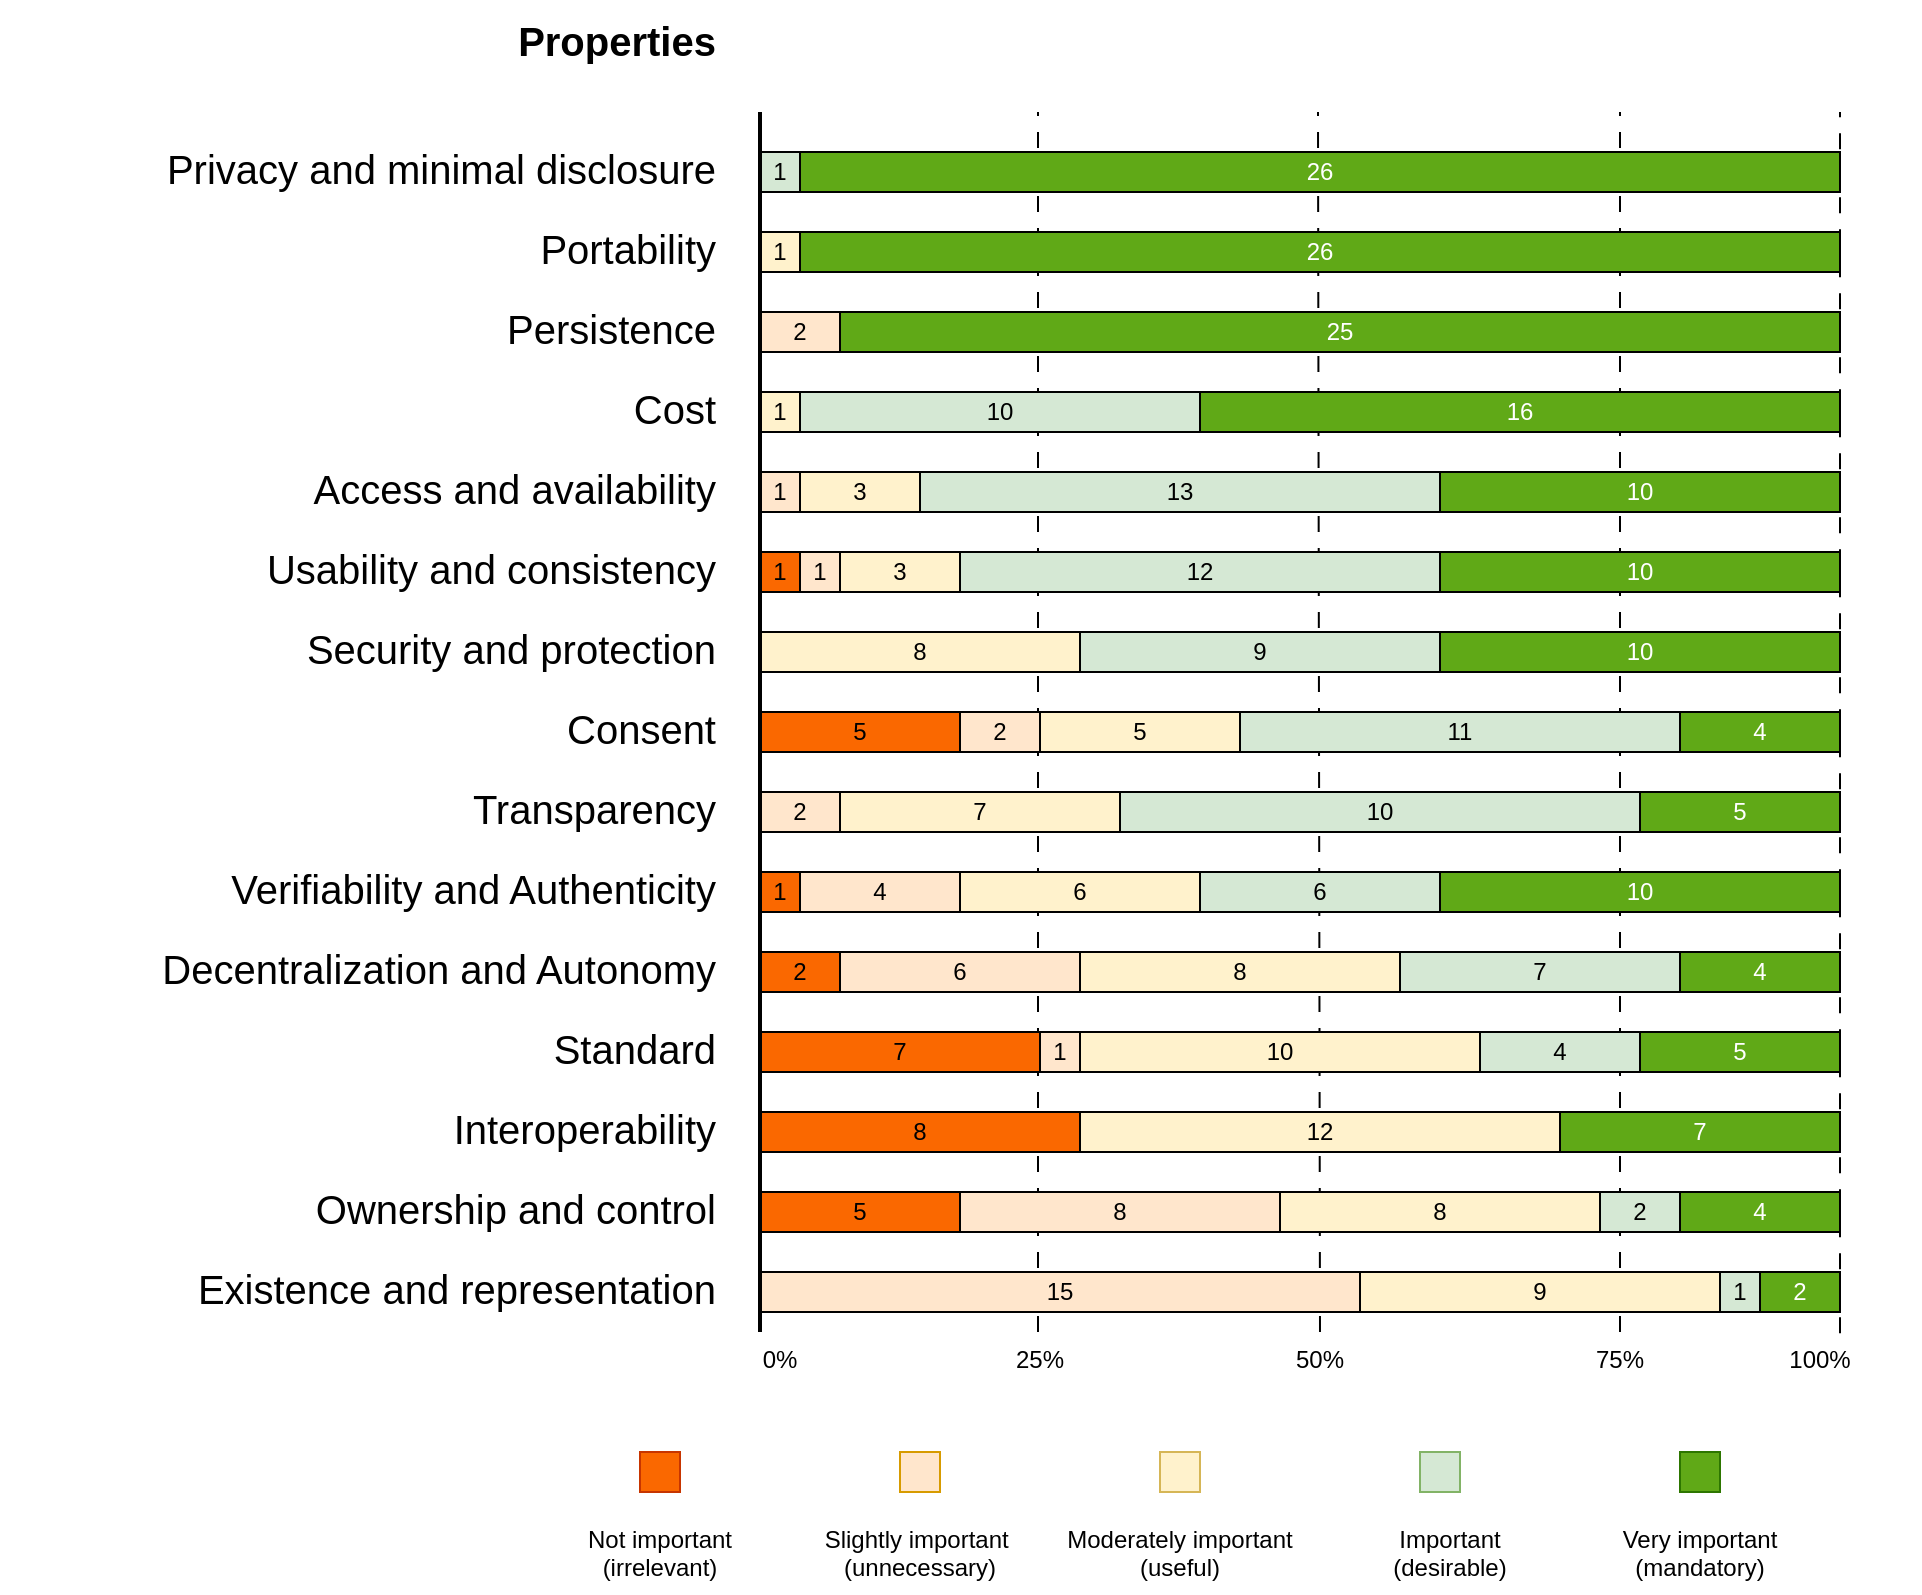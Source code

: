 <mxfile version="26.0.15">
  <diagram name="Page-1" id="7t1NBV1IFznhwAwAsxn2">
    <mxGraphModel dx="840" dy="935" grid="1" gridSize="10" guides="1" tooltips="1" connect="1" arrows="1" fold="1" page="1" pageScale="1" pageWidth="850" pageHeight="1100" math="0" shadow="0">
      <root>
        <mxCell id="0" />
        <mxCell id="1" parent="0" />
        <mxCell id="Hnf8UpVt7OJy6dkn5n5H-1" value="" style="endArrow=none;html=1;rounded=0;strokeWidth=1;dashed=1;dashPattern=8 8;exitX=0.6;exitY=0.017;exitDx=0;exitDy=0;exitPerimeter=0;strokeColor=#000000;" parent="1" source="Hnf8UpVt7OJy6dkn5n5H-64" edge="1">
          <mxGeometry width="50" height="50" relative="1" as="geometry">
            <mxPoint x="2590" y="860" as="sourcePoint" />
            <mxPoint x="2590" y="240" as="targetPoint" />
          </mxGeometry>
        </mxCell>
        <mxCell id="Hnf8UpVt7OJy6dkn5n5H-2" value="" style="endArrow=none;html=1;rounded=0;strokeWidth=1;dashed=1;dashPattern=8 8;exitX=0.5;exitY=0;exitDx=0;exitDy=0;strokeColor=#000000;" parent="1" source="Hnf8UpVt7OJy6dkn5n5H-62" edge="1">
          <mxGeometry width="50" height="50" relative="1" as="geometry">
            <mxPoint x="2330" y="860" as="sourcePoint" />
            <mxPoint x="2329" y="240" as="targetPoint" />
          </mxGeometry>
        </mxCell>
        <mxCell id="Hnf8UpVt7OJy6dkn5n5H-3" value="" style="endArrow=none;html=1;rounded=0;strokeWidth=1;dashed=1;dashPattern=8 8;strokeColor=#000000;" parent="1" edge="1">
          <mxGeometry width="50" height="50" relative="1" as="geometry">
            <mxPoint x="2189" y="850" as="sourcePoint" />
            <mxPoint x="2189" y="240" as="targetPoint" />
          </mxGeometry>
        </mxCell>
        <mxCell id="Hnf8UpVt7OJy6dkn5n5H-4" value="" style="endArrow=none;html=1;rounded=0;strokeWidth=1;dashed=1;dashPattern=8 8;exitX=0.5;exitY=0;exitDx=0;exitDy=0;strokeColor=#000000;" parent="1" source="Hnf8UpVt7OJy6dkn5n5H-63" edge="1">
          <mxGeometry width="50" height="50" relative="1" as="geometry">
            <mxPoint x="2480.82" y="840" as="sourcePoint" />
            <mxPoint x="2480" y="240" as="targetPoint" />
          </mxGeometry>
        </mxCell>
        <mxCell id="Hnf8UpVt7OJy6dkn5n5H-5" value="&lt;div style=&quot;line-height: 200%;&quot; align=&quot;right&quot;&gt;&lt;b&gt;&lt;font style=&quot;font-size: 20px; line-height: 200%;&quot;&gt;Properties&lt;/font&gt;&lt;/b&gt;&lt;/div&gt;&lt;div align=&quot;right&quot;&gt;&lt;font style=&quot;font-size: 20px;&quot;&gt;&lt;br&gt;&lt;/font&gt;&lt;/div&gt;&lt;div style=&quot;line-height: 200%;&quot; align=&quot;right&quot;&gt;&lt;div style=&quot;line-height: 200%;&quot; align=&quot;right&quot;&gt;&lt;font style=&quot;font-size: 20px; line-height: 200%;&quot;&gt;Privacy and minimal disclosure&lt;/font&gt;&lt;div style=&quot;line-height: 200%;&quot; align=&quot;right&quot;&gt;&lt;font style=&quot;font-size: 20px; line-height: 200%;&quot;&gt;Portability&lt;/font&gt;&lt;div style=&quot;line-height: 200%;&quot; align=&quot;right&quot;&gt;&lt;font style=&quot;font-size: 20px; line-height: 200%;&quot;&gt;Persistence&lt;/font&gt;&lt;div style=&quot;line-height: 200%;&quot; align=&quot;right&quot;&gt;&lt;font style=&quot;font-size: 20px; line-height: 200%;&quot;&gt;Cost&lt;/font&gt;&lt;div style=&quot;line-height: 200%;&quot; align=&quot;right&quot;&gt;&lt;font style=&quot;font-size: 20px; line-height: 200%;&quot;&gt;Access and availability&lt;/font&gt;&lt;div style=&quot;line-height: 200%;&quot; align=&quot;right&quot;&gt;&lt;font style=&quot;font-size: 20px; line-height: 200%;&quot;&gt;Usability and consistency&lt;/font&gt;&lt;div style=&quot;line-height: 200%;&quot; align=&quot;right&quot;&gt;&lt;font style=&quot;font-size: 20px; line-height: 200%;&quot;&gt;Security and protection&lt;/font&gt;&lt;div style=&quot;line-height: 200%;&quot; align=&quot;right&quot;&gt;&lt;font style=&quot;font-size: 20px; line-height: 200%;&quot;&gt;Consent&lt;/font&gt;&lt;/div&gt;&lt;div style=&quot;line-height: 200%;&quot; align=&quot;right&quot;&gt;&lt;font style=&quot;font-size: 20px; line-height: 200%;&quot;&gt;Transparency&lt;/font&gt;&lt;div style=&quot;line-height: 200%;&quot; align=&quot;right&quot;&gt;&lt;font style=&quot;font-size: 20px; line-height: 200%;&quot;&gt;Verifiability and Authenticity&lt;/font&gt;&lt;div style=&quot;line-height: 200%;&quot; align=&quot;right&quot;&gt;&lt;font style=&quot;font-size: 20px; line-height: 200%;&quot;&gt;Decentralization and Autonomy&lt;/font&gt;&lt;/div&gt;&lt;div style=&quot;line-height: 200%;&quot; align=&quot;right&quot;&gt;&lt;font style=&quot;font-size: 20px; line-height: 200%;&quot;&gt;Standard&lt;/font&gt;&lt;/div&gt;&lt;div style=&quot;line-height: 200%;&quot; align=&quot;right&quot;&gt;&lt;div style=&quot;line-height: 200%;&quot; align=&quot;right&quot;&gt;&lt;font style=&quot;font-size: 20px; line-height: 200%;&quot;&gt;Interoperability&lt;/font&gt;&lt;div style=&quot;line-height: 200%;&quot; align=&quot;right&quot;&gt;&lt;font style=&quot;font-size: 20px; line-height: 200%;&quot;&gt;Ownership and control&lt;/font&gt;&lt;/div&gt;&lt;/div&gt;&lt;/div&gt;&lt;/div&gt;&lt;/div&gt;&lt;/div&gt;&lt;/div&gt;&lt;/div&gt;&lt;/div&gt;&lt;/div&gt;&lt;/div&gt;&lt;/div&gt;&lt;font style=&quot;font-size: 20px; line-height: 200%;&quot;&gt;Existence and representation&lt;/font&gt;&lt;/div&gt;" style="rounded=1;whiteSpace=wrap;html=1;align=right;fillColor=none;strokeColor=none;strokeWidth=2;" parent="1" vertex="1">
          <mxGeometry x="1670" y="310" width="360" height="412.5" as="geometry" />
        </mxCell>
        <mxCell id="Hnf8UpVt7OJy6dkn5n5H-6" value="1" style="rounded=0;whiteSpace=wrap;html=1;fillColor=#fff2cc;strokeColor=#000000;strokeWidth=1;" parent="1" vertex="1">
          <mxGeometry x="2050" y="300" width="20" height="20" as="geometry" />
        </mxCell>
        <mxCell id="Hnf8UpVt7OJy6dkn5n5H-7" value="1" style="rounded=0;whiteSpace=wrap;html=1;fillColor=#ffe6cc;strokeColor=#000000;strokeWidth=1;" parent="1" vertex="1">
          <mxGeometry x="2050" y="420" width="20" height="20" as="geometry" />
        </mxCell>
        <mxCell id="Hnf8UpVt7OJy6dkn5n5H-8" value="8" style="rounded=0;whiteSpace=wrap;html=1;fillColor=#fff2cc;strokeColor=#000000;strokeWidth=1;" parent="1" vertex="1">
          <mxGeometry x="2210" y="660" width="160" height="20" as="geometry" />
        </mxCell>
        <mxCell id="Hnf8UpVt7OJy6dkn5n5H-9" value="2" style="rounded=0;whiteSpace=wrap;html=1;fillColor=#ffe6cc;strokeColor=#000000;strokeWidth=1;" parent="1" vertex="1">
          <mxGeometry x="2150" y="540" width="40" height="20" as="geometry" />
        </mxCell>
        <mxCell id="Hnf8UpVt7OJy6dkn5n5H-10" value="7" style="rounded=0;whiteSpace=wrap;html=1;fillColor=#fff2cc;strokeColor=#000000;strokeWidth=1;" parent="1" vertex="1">
          <mxGeometry x="2090" y="580" width="140" height="20" as="geometry" />
        </mxCell>
        <mxCell id="Hnf8UpVt7OJy6dkn5n5H-11" value="4" style="rounded=0;whiteSpace=wrap;html=1;fillColor=#ffe6cc;strokeColor=#000000;strokeWidth=1;" parent="1" vertex="1">
          <mxGeometry x="2070" y="620" width="80" height="20" as="geometry" />
        </mxCell>
        <mxCell id="Hnf8UpVt7OJy6dkn5n5H-12" value="6" style="rounded=0;whiteSpace=wrap;html=1;fillColor=#ffe6cc;strokeColor=#000000;strokeWidth=1;" parent="1" vertex="1">
          <mxGeometry x="2090" y="660" width="120" height="20" as="geometry" />
        </mxCell>
        <mxCell id="Hnf8UpVt7OJy6dkn5n5H-13" value="2" style="rounded=0;whiteSpace=wrap;html=1;fillColor=#fa6800;strokeColor=#000000;fontColor=#000000;strokeWidth=1;" parent="1" vertex="1">
          <mxGeometry x="2050" y="660" width="40" height="20" as="geometry" />
        </mxCell>
        <mxCell id="Hnf8UpVt7OJy6dkn5n5H-14" value="7" style="rounded=0;whiteSpace=wrap;html=1;fillColor=#fa6800;strokeColor=#000000;fontColor=#000000;strokeWidth=1;" parent="1" vertex="1">
          <mxGeometry x="2050" y="700" width="140" height="20" as="geometry" />
        </mxCell>
        <mxCell id="Hnf8UpVt7OJy6dkn5n5H-15" value="8" style="rounded=0;whiteSpace=wrap;html=1;fillColor=#ffe6cc;strokeColor=#000000;strokeWidth=1;" parent="1" vertex="1">
          <mxGeometry x="2150" y="780" width="160" height="20" as="geometry" />
        </mxCell>
        <mxCell id="Hnf8UpVt7OJy6dkn5n5H-16" value="5" style="rounded=0;whiteSpace=wrap;html=1;fillColor=#fa6800;strokeColor=#000000;fontColor=#000000;strokeWidth=1;" parent="1" vertex="1">
          <mxGeometry x="2050" y="780" width="100" height="20" as="geometry" />
        </mxCell>
        <mxCell id="Hnf8UpVt7OJy6dkn5n5H-17" value="1" style="rounded=0;whiteSpace=wrap;html=1;fillColor=#ffe6cc;strokeColor=#000000;strokeWidth=1;" parent="1" vertex="1">
          <mxGeometry x="2190" y="700" width="20" height="20" as="geometry" />
        </mxCell>
        <mxCell id="Hnf8UpVt7OJy6dkn5n5H-18" value="2" style="rounded=0;whiteSpace=wrap;html=1;fillColor=#ffe6cc;strokeColor=#000000;strokeWidth=1;" parent="1" vertex="1">
          <mxGeometry x="2050" y="340" width="40" height="20" as="geometry" />
        </mxCell>
        <mxCell id="Hnf8UpVt7OJy6dkn5n5H-19" value="6" style="rounded=0;whiteSpace=wrap;html=1;fillColor=#fff2cc;strokeColor=#000000;strokeWidth=1;" parent="1" vertex="1">
          <mxGeometry x="2150" y="620" width="120" height="20" as="geometry" />
        </mxCell>
        <mxCell id="Hnf8UpVt7OJy6dkn5n5H-20" value="8" style="rounded=0;whiteSpace=wrap;html=1;fillColor=#fff2cc;strokeColor=#000000;strokeWidth=1;" parent="1" vertex="1">
          <mxGeometry x="2050" y="500" width="160" height="20" as="geometry" />
        </mxCell>
        <mxCell id="Hnf8UpVt7OJy6dkn5n5H-21" value="&lt;div&gt;5&lt;/div&gt;" style="rounded=0;whiteSpace=wrap;html=1;fillColor=#fff2cc;strokeColor=#000000;strokeWidth=1;" parent="1" vertex="1">
          <mxGeometry x="2190" y="540" width="100" height="20" as="geometry" />
        </mxCell>
        <mxCell id="Hnf8UpVt7OJy6dkn5n5H-22" value="1" style="rounded=0;whiteSpace=wrap;html=1;fillColor=#fff2cc;strokeColor=#000000;strokeWidth=1;" parent="1" vertex="1">
          <mxGeometry x="2050" y="380" width="20" height="20" as="geometry" />
        </mxCell>
        <mxCell id="Hnf8UpVt7OJy6dkn5n5H-23" value="1" style="rounded=0;whiteSpace=wrap;html=1;fillColor=#d5e8d4;strokeColor=#000000;strokeWidth=1;" parent="1" vertex="1">
          <mxGeometry x="2050" y="260" width="20" height="20" as="geometry" />
        </mxCell>
        <mxCell id="Hnf8UpVt7OJy6dkn5n5H-24" value="3" style="rounded=0;whiteSpace=wrap;html=1;fillColor=#fff2cc;strokeColor=#000000;strokeWidth=1;" parent="1" vertex="1">
          <mxGeometry x="2070" y="420" width="60" height="20" as="geometry" />
        </mxCell>
        <mxCell id="Hnf8UpVt7OJy6dkn5n5H-25" value="10" style="rounded=0;whiteSpace=wrap;html=1;fillColor=#fff2cc;strokeColor=#000000;strokeWidth=1;" parent="1" vertex="1">
          <mxGeometry x="2210" y="700" width="200" height="20" as="geometry" />
        </mxCell>
        <mxCell id="Hnf8UpVt7OJy6dkn5n5H-26" value="8" style="rounded=0;whiteSpace=wrap;html=1;fillColor=#fff2cc;strokeColor=#000000;strokeWidth=1;" parent="1" vertex="1">
          <mxGeometry x="2310" y="780" width="160" height="20" as="geometry" />
        </mxCell>
        <mxCell id="Hnf8UpVt7OJy6dkn5n5H-27" value="12" style="rounded=0;whiteSpace=wrap;html=1;fillColor=#fff2cc;strokeColor=#000000;strokeWidth=1;" parent="1" vertex="1">
          <mxGeometry x="2210" y="740" width="240" height="20" as="geometry" />
        </mxCell>
        <mxCell id="Hnf8UpVt7OJy6dkn5n5H-28" value="10" style="rounded=0;whiteSpace=wrap;html=1;fillColor=#d5e8d4;strokeColor=#000000;strokeWidth=1;" parent="1" vertex="1">
          <mxGeometry x="2230" y="580" width="260" height="20" as="geometry" />
        </mxCell>
        <mxCell id="Hnf8UpVt7OJy6dkn5n5H-29" value="2" style="rounded=0;whiteSpace=wrap;html=1;fillColor=#d5e8d4;strokeColor=#000000;strokeWidth=1;" parent="1" vertex="1">
          <mxGeometry x="2470" y="780" width="40" height="20" as="geometry" />
        </mxCell>
        <mxCell id="Hnf8UpVt7OJy6dkn5n5H-30" value="6" style="rounded=0;whiteSpace=wrap;html=1;fillColor=#d5e8d4;strokeColor=#000000;strokeWidth=1;" parent="1" vertex="1">
          <mxGeometry x="2270" y="620" width="120" height="20" as="geometry" />
        </mxCell>
        <mxCell id="Hnf8UpVt7OJy6dkn5n5H-31" value="12" style="rounded=0;whiteSpace=wrap;html=1;fillColor=#d5e8d4;strokeColor=#000000;strokeWidth=1;" parent="1" vertex="1">
          <mxGeometry x="2150" y="460" width="240" height="20" as="geometry" />
        </mxCell>
        <mxCell id="Hnf8UpVt7OJy6dkn5n5H-32" value="11" style="rounded=0;whiteSpace=wrap;html=1;fillColor=#d5e8d4;strokeColor=#000000;strokeWidth=1;" parent="1" vertex="1">
          <mxGeometry x="2290" y="540" width="220" height="20" as="geometry" />
        </mxCell>
        <mxCell id="Hnf8UpVt7OJy6dkn5n5H-33" value="10" style="rounded=0;whiteSpace=wrap;html=1;fillColor=#d5e8d4;strokeColor=#000000;strokeWidth=1;" parent="1" vertex="1">
          <mxGeometry x="2070" y="380" width="200" height="20" as="geometry" />
        </mxCell>
        <mxCell id="Hnf8UpVt7OJy6dkn5n5H-34" value="13" style="rounded=0;whiteSpace=wrap;html=1;fillColor=#d5e8d4;strokeColor=#000000;strokeWidth=1;" parent="1" vertex="1">
          <mxGeometry x="2130" y="420" width="260" height="20" as="geometry" />
        </mxCell>
        <mxCell id="Hnf8UpVt7OJy6dkn5n5H-35" value="7" style="rounded=0;whiteSpace=wrap;html=1;fillColor=#d5e8d4;strokeColor=#000000;strokeWidth=1;" parent="1" vertex="1">
          <mxGeometry x="2370" y="660" width="140" height="20" as="geometry" />
        </mxCell>
        <mxCell id="Hnf8UpVt7OJy6dkn5n5H-36" value="9" style="rounded=0;whiteSpace=wrap;html=1;fillColor=#d5e8d4;strokeColor=#000000;strokeWidth=1;" parent="1" vertex="1">
          <mxGeometry x="2210" y="500" width="180" height="20" as="geometry" />
        </mxCell>
        <mxCell id="Hnf8UpVt7OJy6dkn5n5H-37" value="15" style="rounded=0;whiteSpace=wrap;html=1;fillColor=#ffe6cc;strokeColor=#000000;strokeWidth=1;" parent="1" vertex="1">
          <mxGeometry x="2050" y="820" width="300" height="20" as="geometry" />
        </mxCell>
        <mxCell id="Hnf8UpVt7OJy6dkn5n5H-38" value="26" style="rounded=0;whiteSpace=wrap;html=1;fillColor=#60a917;strokeColor=#000000;fontColor=#ffffff;strokeWidth=1;" parent="1" vertex="1">
          <mxGeometry x="2070" y="300" width="520" height="20" as="geometry" />
        </mxCell>
        <mxCell id="Hnf8UpVt7OJy6dkn5n5H-39" value="26" style="rounded=0;whiteSpace=wrap;html=1;fillColor=#60a917;strokeColor=#000000;fontColor=#ffffff;strokeWidth=1;" parent="1" vertex="1">
          <mxGeometry x="2070" y="260" width="520" height="20" as="geometry" />
        </mxCell>
        <mxCell id="Hnf8UpVt7OJy6dkn5n5H-40" value="10" style="rounded=0;whiteSpace=wrap;html=1;fillColor=#60a917;strokeColor=#000000;fontColor=#ffffff;strokeWidth=1;" parent="1" vertex="1">
          <mxGeometry x="2390" y="620" width="200" height="20" as="geometry" />
        </mxCell>
        <mxCell id="Hnf8UpVt7OJy6dkn5n5H-41" value="&lt;div&gt;10&lt;/div&gt;" style="rounded=0;whiteSpace=wrap;html=1;fillColor=#60a917;strokeColor=#000000;fontColor=#ffffff;strokeWidth=1;" parent="1" vertex="1">
          <mxGeometry x="2390" y="500" width="200" height="20" as="geometry" />
        </mxCell>
        <mxCell id="Hnf8UpVt7OJy6dkn5n5H-42" value="5" style="rounded=0;whiteSpace=wrap;html=1;fillColor=#60a917;strokeColor=#000000;fontColor=#ffffff;strokeWidth=1;" parent="1" vertex="1">
          <mxGeometry x="2490" y="580" width="100" height="20" as="geometry" />
        </mxCell>
        <mxCell id="Hnf8UpVt7OJy6dkn5n5H-43" value="10" style="rounded=0;whiteSpace=wrap;html=1;fillColor=#60a917;strokeColor=#000000;fontColor=#ffffff;strokeWidth=1;" parent="1" vertex="1">
          <mxGeometry x="2390" y="460" width="200" height="20" as="geometry" />
        </mxCell>
        <mxCell id="Hnf8UpVt7OJy6dkn5n5H-44" value="4" style="rounded=0;whiteSpace=wrap;html=1;fillColor=#60a917;strokeColor=#000000;fontColor=#ffffff;strokeWidth=1;" parent="1" vertex="1">
          <mxGeometry x="2510" y="540" width="80" height="20" as="geometry" />
        </mxCell>
        <mxCell id="Hnf8UpVt7OJy6dkn5n5H-45" value="2" style="rounded=0;whiteSpace=wrap;html=1;fillColor=#60a917;strokeColor=#000000;fontColor=#ffffff;strokeWidth=1;" parent="1" vertex="1">
          <mxGeometry x="2550" y="820" width="40" height="20" as="geometry" />
        </mxCell>
        <mxCell id="Hnf8UpVt7OJy6dkn5n5H-46" value="10" style="rounded=0;whiteSpace=wrap;html=1;fillColor=#60a917;strokeColor=#000000;fontColor=#ffffff;strokeWidth=1;" parent="1" vertex="1">
          <mxGeometry x="2390" y="420" width="200" height="20" as="geometry" />
        </mxCell>
        <mxCell id="Hnf8UpVt7OJy6dkn5n5H-47" value="16" style="rounded=0;whiteSpace=wrap;html=1;fillColor=#60a917;strokeColor=#000000;fontColor=#ffffff;strokeWidth=1;" parent="1" vertex="1">
          <mxGeometry x="2270" y="380" width="320" height="20" as="geometry" />
        </mxCell>
        <mxCell id="Hnf8UpVt7OJy6dkn5n5H-48" value="4" style="rounded=0;whiteSpace=wrap;html=1;fillColor=#60a917;strokeColor=#000000;fontColor=#ffffff;strokeWidth=1;" parent="1" vertex="1">
          <mxGeometry x="2510" y="660" width="80" height="20" as="geometry" />
        </mxCell>
        <mxCell id="Hnf8UpVt7OJy6dkn5n5H-49" value="5" style="rounded=0;whiteSpace=wrap;html=1;fillColor=#60a917;strokeColor=#000000;fontColor=#ffffff;strokeWidth=1;" parent="1" vertex="1">
          <mxGeometry x="2490" y="700" width="100" height="20" as="geometry" />
        </mxCell>
        <mxCell id="Hnf8UpVt7OJy6dkn5n5H-50" value="25" style="rounded=0;whiteSpace=wrap;html=1;fillColor=#60a917;strokeColor=#000000;fontColor=#ffffff;strokeWidth=1;" parent="1" vertex="1">
          <mxGeometry x="2090" y="340" width="500" height="20" as="geometry" />
        </mxCell>
        <mxCell id="Hnf8UpVt7OJy6dkn5n5H-51" value="4" style="rounded=0;whiteSpace=wrap;html=1;fillColor=#60a917;strokeColor=#000000;fontColor=#ffffff;strokeWidth=1;" parent="1" vertex="1">
          <mxGeometry x="2510" y="780" width="80" height="20" as="geometry" />
        </mxCell>
        <mxCell id="Hnf8UpVt7OJy6dkn5n5H-52" value="4" style="rounded=0;whiteSpace=wrap;html=1;fillColor=#d5e8d4;strokeColor=#000000;strokeWidth=1;" parent="1" vertex="1">
          <mxGeometry x="2410" y="700" width="80" height="20" as="geometry" />
        </mxCell>
        <mxCell id="Hnf8UpVt7OJy6dkn5n5H-53" value="7" style="rounded=0;whiteSpace=wrap;html=1;fillColor=#60a917;strokeColor=#000000;fontColor=#ffffff;strokeWidth=1;" parent="1" vertex="1">
          <mxGeometry x="2450" y="740" width="140" height="20" as="geometry" />
        </mxCell>
        <mxCell id="Hnf8UpVt7OJy6dkn5n5H-54" value="" style="rounded=0;whiteSpace=wrap;html=1;fillColor=#fa6800;strokeColor=#C73500;fontColor=#000000;" parent="1" vertex="1">
          <mxGeometry x="1990" y="910" width="20" height="20" as="geometry" />
        </mxCell>
        <mxCell id="Hnf8UpVt7OJy6dkn5n5H-55" value="" style="rounded=0;whiteSpace=wrap;html=1;fillColor=#ffe6cc;strokeColor=#d79b00;" parent="1" vertex="1">
          <mxGeometry x="2120" y="910" width="20" height="20" as="geometry" />
        </mxCell>
        <mxCell id="Hnf8UpVt7OJy6dkn5n5H-56" value="" style="rounded=0;whiteSpace=wrap;html=1;fillColor=#d5e8d4;strokeColor=#82b366;" parent="1" vertex="1">
          <mxGeometry x="2380" y="910" width="20" height="20" as="geometry" />
        </mxCell>
        <mxCell id="Hnf8UpVt7OJy6dkn5n5H-57" value="" style="rounded=0;whiteSpace=wrap;html=1;fillColor=#fff2cc;strokeColor=#d6b656;" parent="1" vertex="1">
          <mxGeometry x="2250" y="910" width="20" height="20" as="geometry" />
        </mxCell>
        <mxCell id="Hnf8UpVt7OJy6dkn5n5H-58" value="" style="rounded=0;whiteSpace=wrap;html=1;fillColor=#60a917;strokeColor=#2D7600;fontColor=#ffffff;" parent="1" vertex="1">
          <mxGeometry x="2510" y="910" width="20" height="20" as="geometry" />
        </mxCell>
        <mxCell id="Hnf8UpVt7OJy6dkn5n5H-59" value="Not important&#xa;(irrelevant)" style="text;whiteSpace=wrap;align=center;" parent="1" vertex="1">
          <mxGeometry x="1950" y="940" width="100" height="40" as="geometry" />
        </mxCell>
        <mxCell id="Hnf8UpVt7OJy6dkn5n5H-60" value="Slightly important &#xa;(unnecessary)" style="text;whiteSpace=wrap;align=center;" parent="1" vertex="1">
          <mxGeometry x="2080" y="940" width="100" height="40" as="geometry" />
        </mxCell>
        <mxCell id="Hnf8UpVt7OJy6dkn5n5H-61" value="25%" style="text;whiteSpace=wrap;align=center;" parent="1" vertex="1">
          <mxGeometry x="2140" y="850" width="100" height="40" as="geometry" />
        </mxCell>
        <mxCell id="Hnf8UpVt7OJy6dkn5n5H-62" value="50%" style="text;whiteSpace=wrap;align=center;" parent="1" vertex="1">
          <mxGeometry x="2280" y="850" width="100" height="40" as="geometry" />
        </mxCell>
        <mxCell id="Hnf8UpVt7OJy6dkn5n5H-63" value="75%" style="text;whiteSpace=wrap;align=center;" parent="1" vertex="1">
          <mxGeometry x="2430" y="850" width="100" height="40" as="geometry" />
        </mxCell>
        <mxCell id="Hnf8UpVt7OJy6dkn5n5H-64" value="100%" style="text;whiteSpace=wrap;align=center;" parent="1" vertex="1">
          <mxGeometry x="2530" y="850" width="100" height="40" as="geometry" />
        </mxCell>
        <mxCell id="Hnf8UpVt7OJy6dkn5n5H-65" value="0%" style="text;whiteSpace=wrap;align=center;" parent="1" vertex="1">
          <mxGeometry x="2010" y="850" width="100" height="40" as="geometry" />
        </mxCell>
        <mxCell id="Hnf8UpVt7OJy6dkn5n5H-66" value="Moderately important&#xa;(useful)" style="text;whiteSpace=wrap;align=center;" parent="1" vertex="1">
          <mxGeometry x="2195" y="940" width="130" height="40" as="geometry" />
        </mxCell>
        <mxCell id="Hnf8UpVt7OJy6dkn5n5H-67" value="Important&#xa;(desirable)" style="text;whiteSpace=wrap;align=center;" parent="1" vertex="1">
          <mxGeometry x="2330" y="940" width="130" height="40" as="geometry" />
        </mxCell>
        <mxCell id="Hnf8UpVt7OJy6dkn5n5H-68" value="Very important&#xa;(mandatory)" style="text;whiteSpace=wrap;align=center;" parent="1" vertex="1">
          <mxGeometry x="2470" y="940" width="100" height="40" as="geometry" />
        </mxCell>
        <mxCell id="Hnf8UpVt7OJy6dkn5n5H-69" value="1" style="rounded=0;whiteSpace=wrap;html=1;fillColor=#fa6800;strokeColor=#000000;fontColor=#000000;strokeWidth=1;" parent="1" vertex="1">
          <mxGeometry x="2050" y="460" width="20" height="20" as="geometry" />
        </mxCell>
        <mxCell id="Hnf8UpVt7OJy6dkn5n5H-70" value="1" style="rounded=0;whiteSpace=wrap;html=1;fillColor=#ffe6cc;strokeColor=#000000;strokeWidth=1;" parent="1" vertex="1">
          <mxGeometry x="2070" y="460" width="20" height="20" as="geometry" />
        </mxCell>
        <mxCell id="Hnf8UpVt7OJy6dkn5n5H-71" value="3" style="rounded=0;whiteSpace=wrap;html=1;fillColor=#fff2cc;strokeColor=#000000;strokeWidth=1;" parent="1" vertex="1">
          <mxGeometry x="2090" y="460" width="60" height="20" as="geometry" />
        </mxCell>
        <mxCell id="Hnf8UpVt7OJy6dkn5n5H-72" value="5" style="rounded=0;whiteSpace=wrap;html=1;fillColor=#fa6800;strokeColor=#000000;fontColor=#000000;strokeWidth=1;" parent="1" vertex="1">
          <mxGeometry x="2050" y="540" width="100" height="20" as="geometry" />
        </mxCell>
        <mxCell id="Hnf8UpVt7OJy6dkn5n5H-73" value="2" style="rounded=0;whiteSpace=wrap;html=1;fillColor=#ffe6cc;strokeColor=#000000;strokeWidth=1;" parent="1" vertex="1">
          <mxGeometry x="2050" y="580" width="40" height="20" as="geometry" />
        </mxCell>
        <mxCell id="Hnf8UpVt7OJy6dkn5n5H-74" value="1" style="rounded=0;whiteSpace=wrap;html=1;fillColor=#fa6800;strokeColor=#000000;fontColor=#000000;strokeWidth=1;" parent="1" vertex="1">
          <mxGeometry x="2050" y="620" width="20" height="20" as="geometry" />
        </mxCell>
        <mxCell id="Hnf8UpVt7OJy6dkn5n5H-75" value="8" style="rounded=0;whiteSpace=wrap;html=1;fillColor=#fa6800;strokeColor=#000000;fontColor=#000000;strokeWidth=1;" parent="1" vertex="1">
          <mxGeometry x="2050" y="740" width="160" height="20" as="geometry" />
        </mxCell>
        <mxCell id="Hnf8UpVt7OJy6dkn5n5H-76" value="" style="endArrow=none;html=1;rounded=0;strokeWidth=2;strokeColor=#000000;" parent="1" edge="1">
          <mxGeometry width="50" height="50" relative="1" as="geometry">
            <mxPoint x="2050" y="850" as="sourcePoint" />
            <mxPoint x="2050" y="240" as="targetPoint" />
          </mxGeometry>
        </mxCell>
        <mxCell id="Hnf8UpVt7OJy6dkn5n5H-77" value="9" style="rounded=0;whiteSpace=wrap;html=1;fillColor=#fff2cc;strokeColor=#000000;strokeWidth=1;" parent="1" vertex="1">
          <mxGeometry x="2350" y="820" width="180" height="20" as="geometry" />
        </mxCell>
        <mxCell id="Hnf8UpVt7OJy6dkn5n5H-78" value="1" style="rounded=0;whiteSpace=wrap;html=1;fillColor=#d5e8d4;strokeColor=#000000;strokeWidth=1;" parent="1" vertex="1">
          <mxGeometry x="2530" y="820" width="20" height="20" as="geometry" />
        </mxCell>
      </root>
    </mxGraphModel>
  </diagram>
</mxfile>
